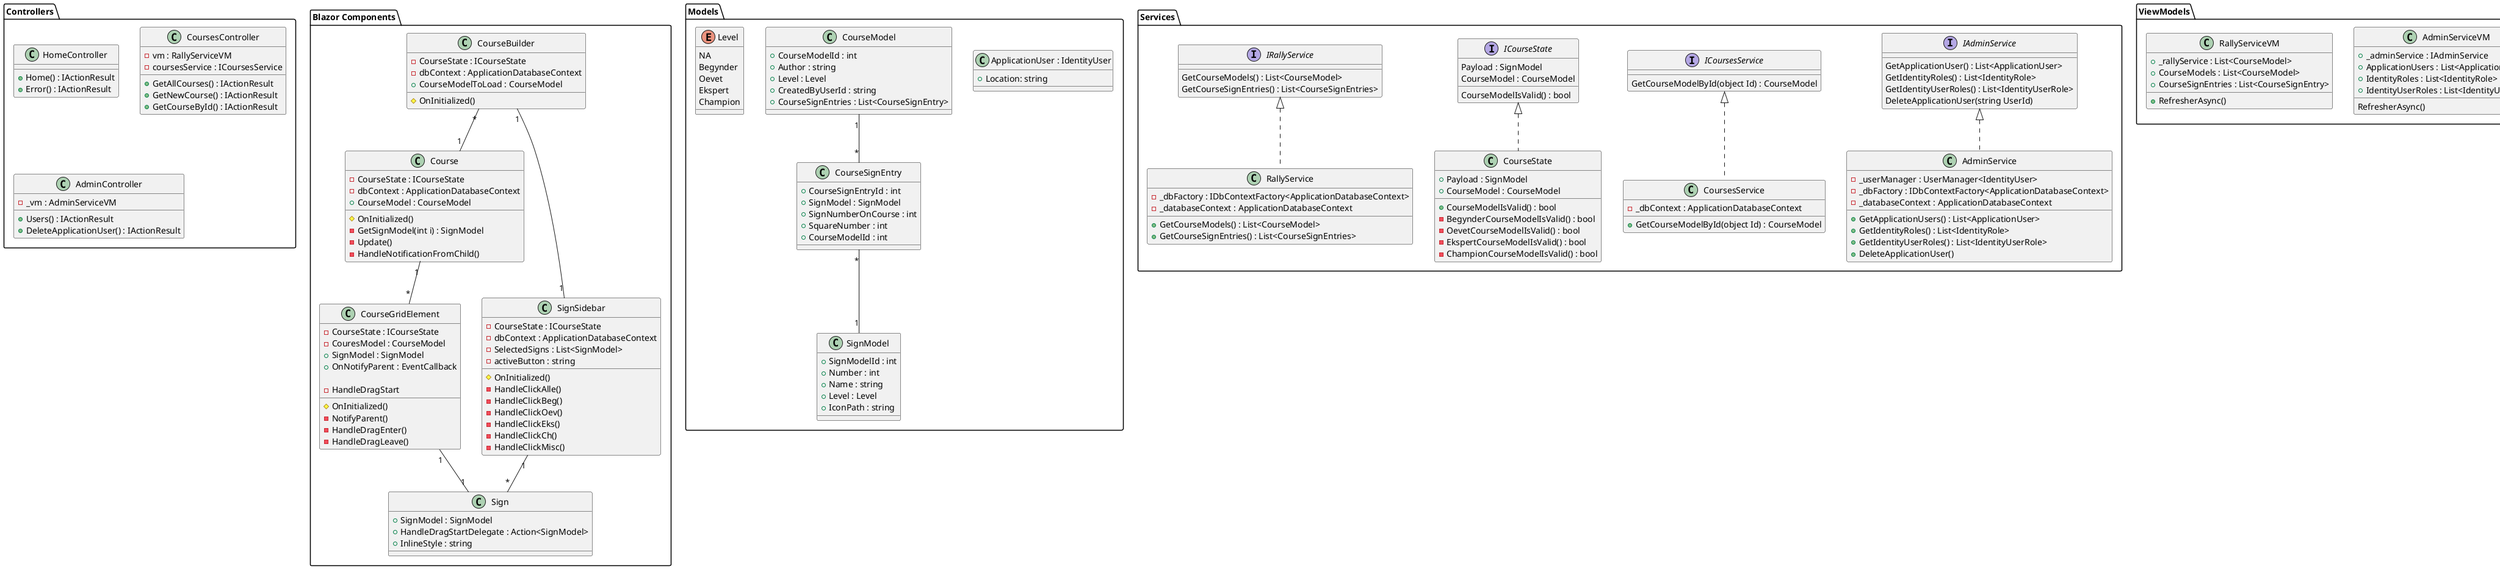 @startuml

package "Blazor Components" {
    class CourseBuilder {
        - CourseState : ICourseState
        - dbContext : ApplicationDatabaseContext
        + CourseModelToLoad : CourseModel

        # OnInitialized()
        }
    class Course {
        - CourseState : ICourseState
        - dbContext : ApplicationDatabaseContext
        + CourseModel : CourseModel

        # OnInitialized()
        - GetSignModel(int i) : SignModel
        - Update()
        - HandleNotificationFromChild()
        }
    class SignSidebar {
        - CourseState : ICourseState
        - dbContext : ApplicationDatabaseContext
        - SelectedSigns : List<SignModel>
        - activeButton : string

        # OnInitialized()
        - HandleClickAlle()
        - HandleClickBeg()
        - HandleClickOev()
        - HandleClickEks()
        - HandleClickCh()
        - HandleClickMisc()
        }
    class CourseGridElement {
        - CourseState : ICourseState
        - CouresModel : CourseModel
        + SignModel : SignModel
        + OnNotifyParent : EventCallback

        #OnInitialized()
        - NotifyParent()
        - HandleDragEnter()
        - HandleDragLeave()
        - HandleDragStart
        }
    class Sign {
        + SignModel : SignModel
        + HandleDragStartDelegate : Action<SignModel>
        + InlineStyle : string
        }

    CourseBuilder "*" -- "1" Course
    Course "1" -- "*" CourseGridElement
    CourseGridElement "1" -- "1" Sign
    CourseBuilder "1" -- "1" SignSidebar
    SignSidebar "1" -- "*" Sign
}
package "Models" {
    class "ApplicationUser : IdentityUser" {
        + Location: string
    }
    class CourseModel {
        + CourseModelId : int
        + Author : string
        + Level : Level
        + CreatedByUserId : string
        + CourseSignEntries : List<CourseSignEntry>
    }
    class CourseSignEntry {
        + CourseSignEntryId : int
        + SignModel : SignModel
        + SignNumberOnCourse : int
        + SquareNumber : int
        + CourseModelId : int
    }
    enum Level {
        NA
        Begynder
        Oevet
        Ekspert
        Champion
    }
    class SignModel{
        + SignModelId : int
        + Number : int
        + Name : string
        + Level : Level
        + IconPath : string
    }

    CourseModel "1" -- "*" CourseSignEntry
    CourseSignEntry "*" -- "1" SignModel
}

package "Controllers" {
    class HomeController {
        + Home() : IActionResult
        + Error() : IActionResult
    }
    class CoursesController {
        - vm : RallyServiceVM
        - coursesService : ICoursesService

        + GetAllCourses() : IActionResult
        + GetNewCourse() : IActionResult
        + GetCourseById() : IActionResult
    }
    class AdminController {
        - _vm : AdminServiceVM

        + Users() : IActionResult
        + DeleteApplicationUser() : IActionResult
    }
}

package "Services" {
    interface IAdminService {
        GetApplicationUser() : List<ApplicationUser>
        GetIdentityRoles() : List<IdentityRole>
        GetIdentityUserRoles() : List<IdentityUserRole>
        DeleteApplicationUser(string UserId)
    }
    interface ICoursesService {
        GetCourseModelById(object Id) : CourseModel
    }
    interface ICourseState {
        Payload : SignModel
        CourseModel : CourseModel

        CourseModelIsValid() : bool
    }
    interface IRallyService {
        GetCourseModels() : List<CourseModel>
        GetCourseSignEntries() : List<CourseSignEntries>
    }
    class AdminService {
        - _userManager : UserManager<IdentityUser>
        - _dbFactory : IDbContextFactory<ApplicationDatabaseContext>
        - _databaseContext : ApplicationDatabaseContext

        + GetApplicationUsers() : List<ApplicationUser>
        + GetIdentityRoles() : List<IdentityRole>
        + GetIdentityUserRoles() : List<IdentityUserRole>
        + DeleteApplicationUser()
    }
    class CoursesService {
        - _dbContext : ApplicationDatabaseContext
        
        + GetCourseModelById(object Id) : CourseModel
    }
    class CourseState {
        + Payload : SignModel
        + CourseModel : CourseModel

        + CourseModelIsValid() : bool
        - BegynderCourseModelIsValid() : bool
        - OevetCourseModelIsValid() : bool
        - EkspertCourseModelIsValid() : bool
        - ChampionCourseModelIsValid() : bool
    }
    class RallyService {
        - _dbFactory : IDbContextFactory<ApplicationDatabaseContext>
        - _databaseContext : ApplicationDatabaseContext
        + GetCourseModels() : List<CourseModel>
        + GetCourseSignEntries() : List<CourseSignEntries>
    }

    class AdminService implements IAdminService
    class CoursesService implements ICoursesService
    class CourseState implements ICourseState
    class RallyService implements IRallyService
}

package "ViewModels" {
    class AdminServiceVM {
        + _adminService : IAdminService
        + ApplicationUsers : List<ApplicationUser>
        + IdentityRoles : List<IdentityRole>
        + IdentityUserRoles : List<IdentityUserRole>

        RefresherAsync()
    }
    class RallyServiceVM {
        + _rallyService : List<CourseModel>
        + CourseModels : List<CourseModel>
        + CourseSignEntries : List<CourseSignEntry>

        + RefresherAsync()
    }
}

@enduml